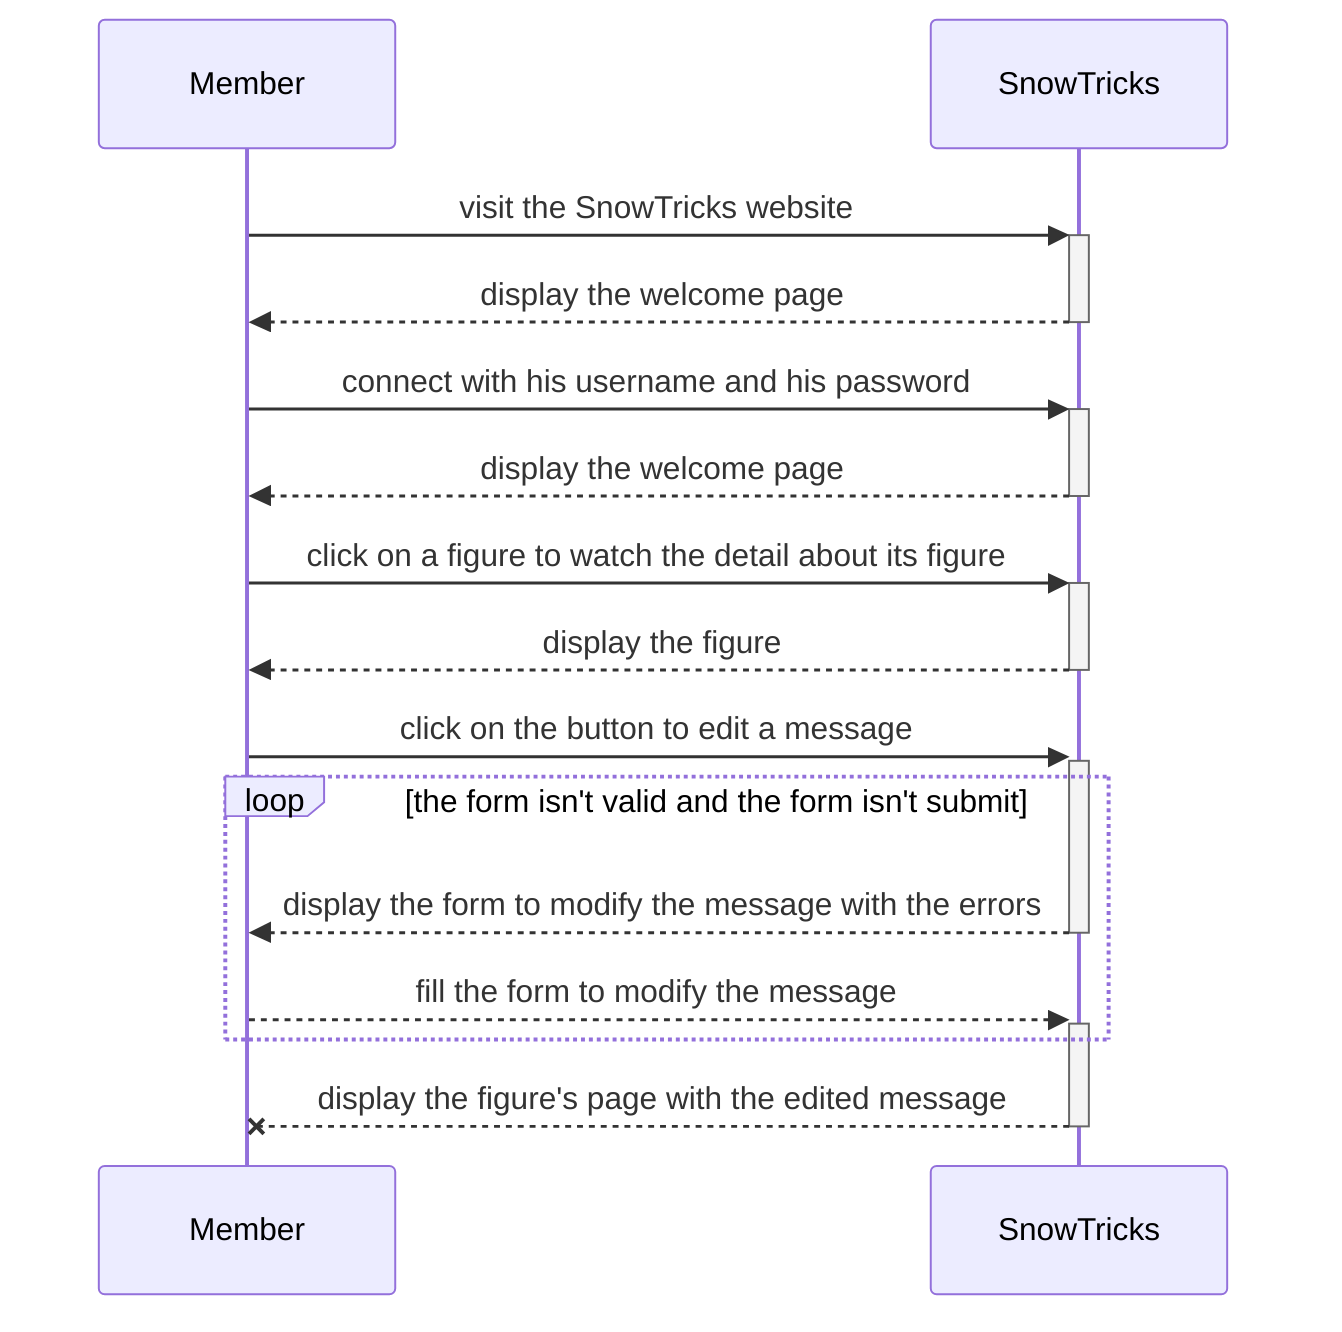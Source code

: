 sequenceDiagram
    Member->>+SnowTricks: visit the SnowTricks website
    SnowTricks-->>-Member: display the welcome page
    Member->>+SnowTricks: connect with his username and his password
    SnowTricks-->>-Member: display the welcome page
    Member->>+SnowTricks: click on a figure to watch the detail about its figure
    SnowTricks -->>- Member: display the figure
    Member ->>+ SnowTricks : click on the button to edit a message
    loop the form isn't valid and the form isn't submit
        SnowTricks -->>- Member : display the form to modify the message with the errors
        Member -->>+ SnowTricks : fill the form to modify the message
    end
    SnowTricks --x- Member : display the figure's page with the edited message
